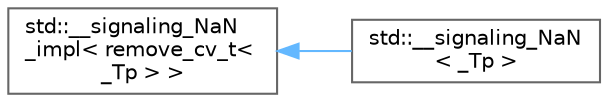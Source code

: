digraph "Graphical Class Hierarchy"
{
 // LATEX_PDF_SIZE
  bgcolor="transparent";
  edge [fontname=Helvetica,fontsize=10,labelfontname=Helvetica,labelfontsize=10];
  node [fontname=Helvetica,fontsize=10,shape=box,height=0.2,width=0.4];
  rankdir="LR";
  Node0 [id="Node000000",label="std::__signaling_NaN\l_impl\< remove_cv_t\< \l_Tp \> \>",height=0.2,width=0.4,color="grey40", fillcolor="white", style="filled",URL="$structstd_1_1____signaling___na_n__impl.html",tooltip=" "];
  Node0 -> Node1 [id="edge366_Node000000_Node000001",dir="back",color="steelblue1",style="solid",tooltip=" "];
  Node1 [id="Node000001",label="std::__signaling_NaN\l\< _Tp \>",height=0.2,width=0.4,color="grey40", fillcolor="white", style="filled",URL="$structstd_1_1____signaling___na_n.html",tooltip=" "];
}
